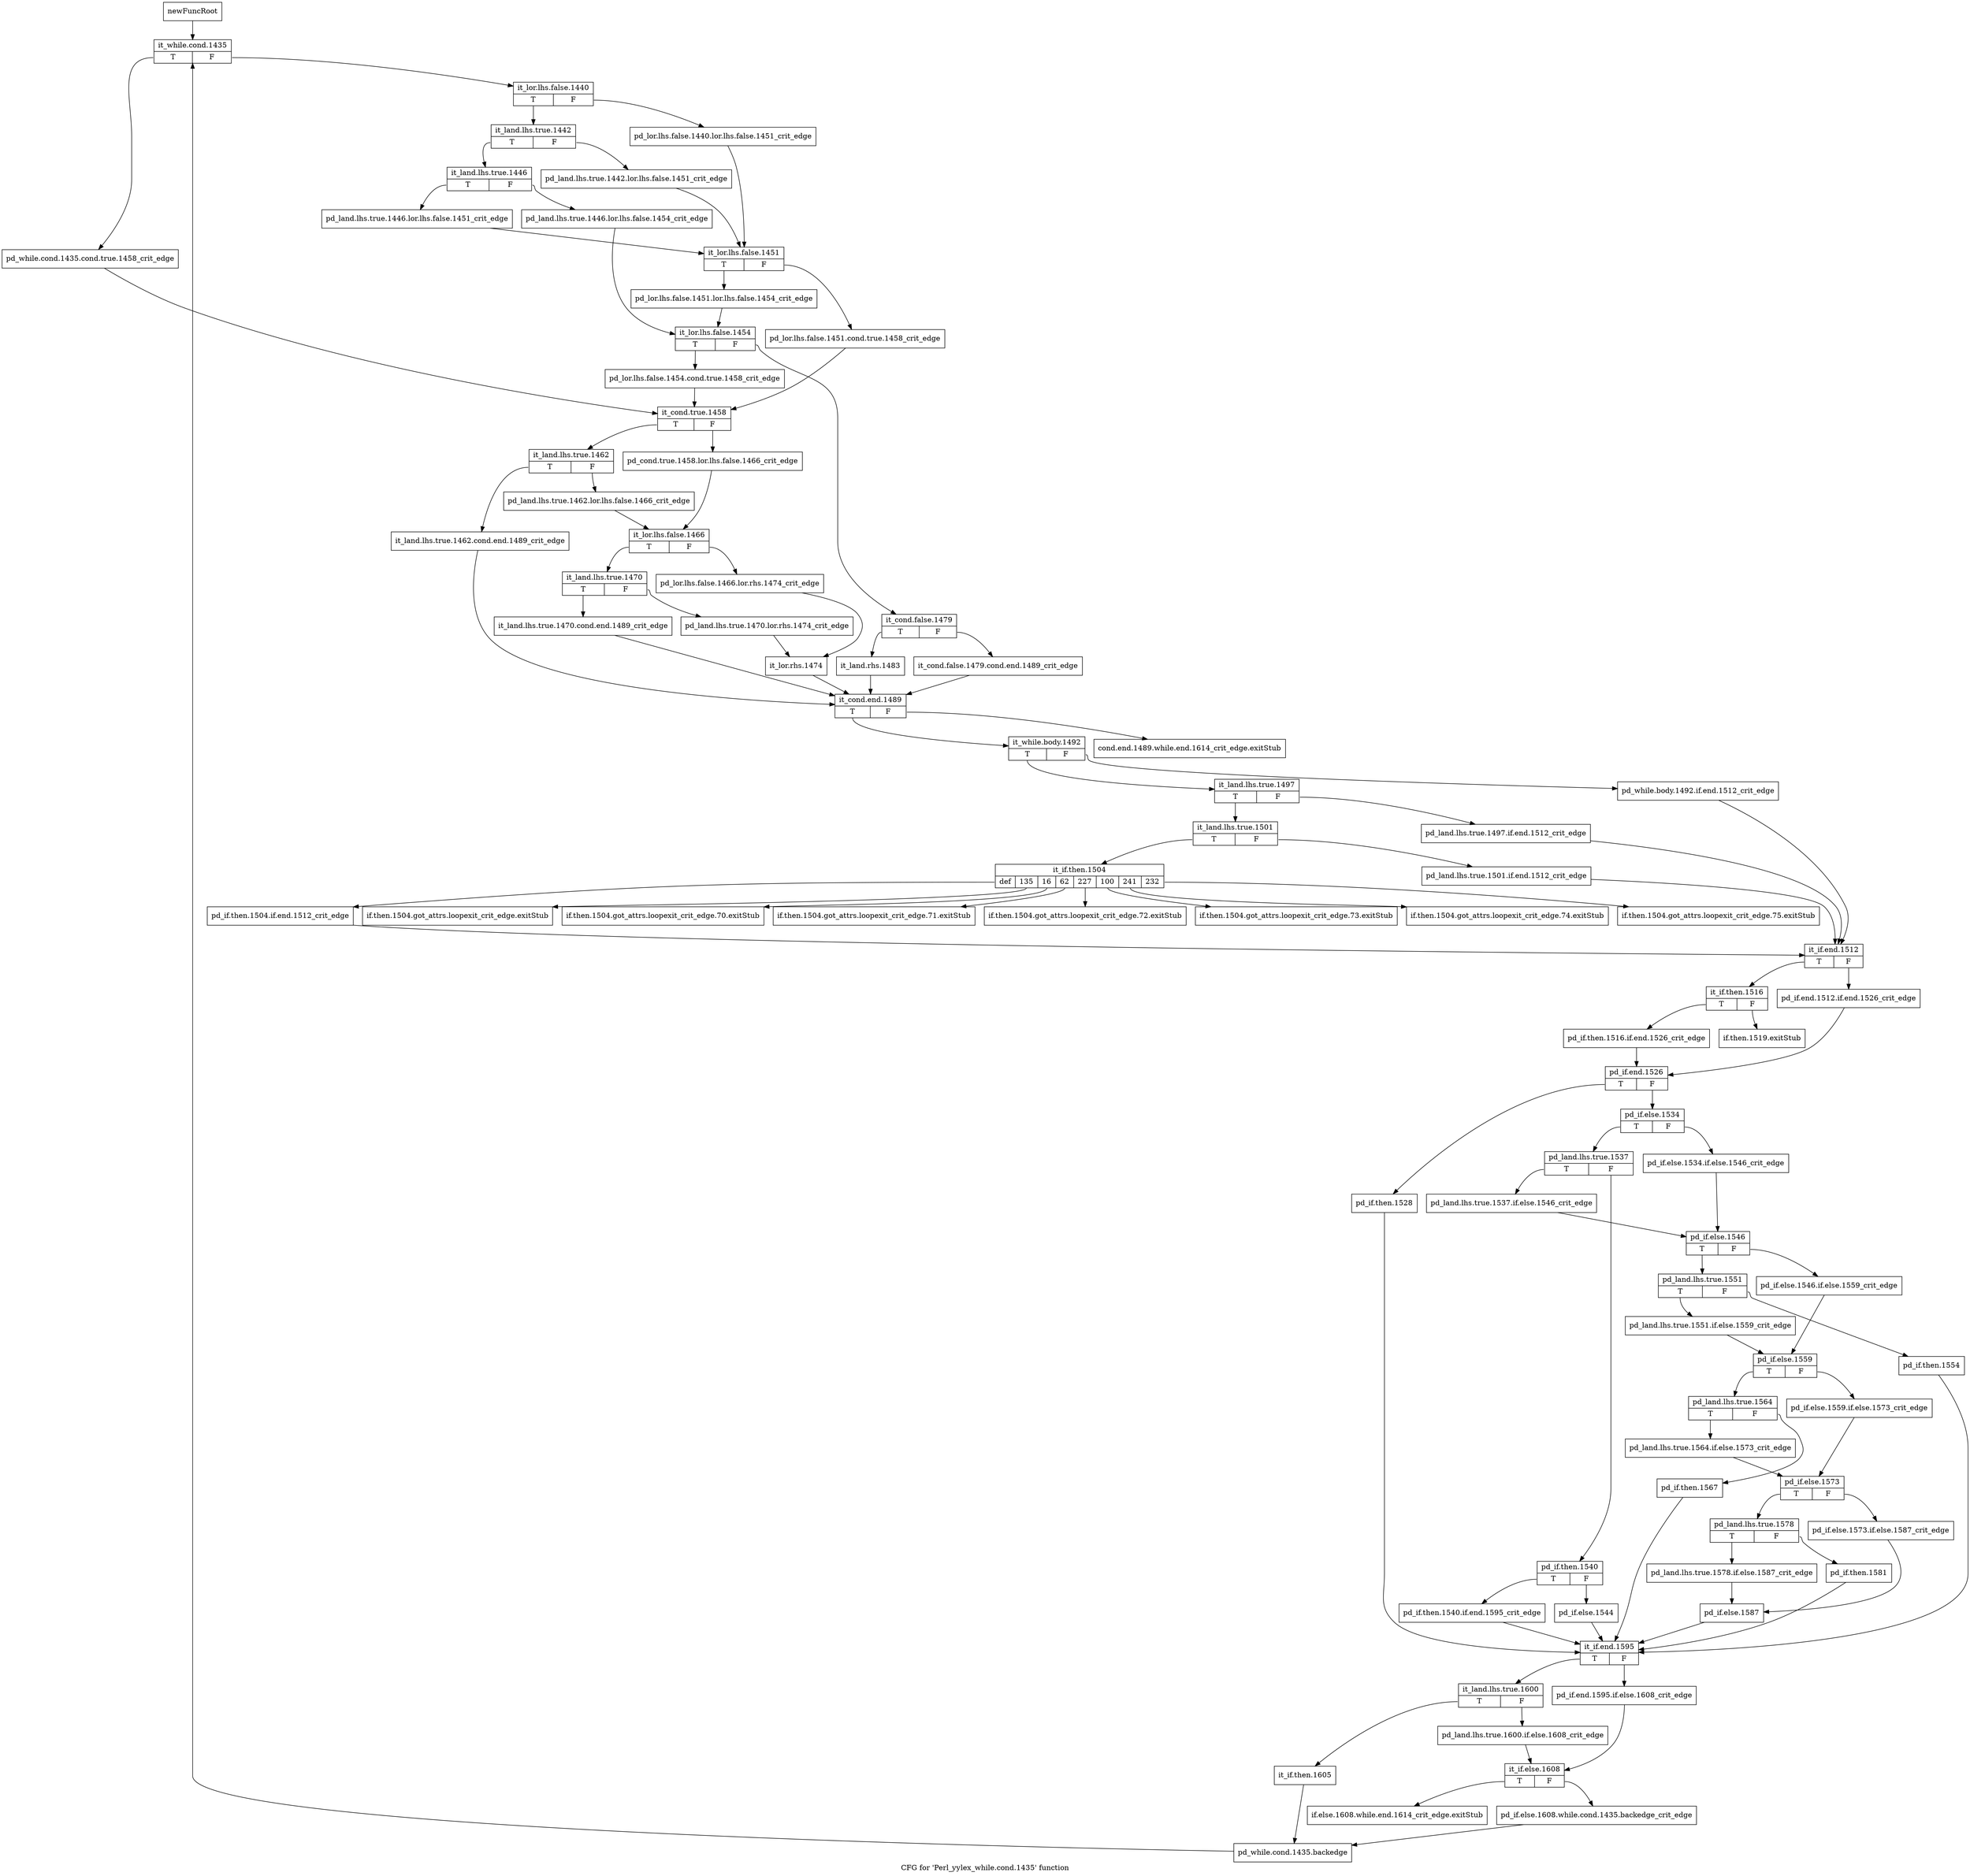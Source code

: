 digraph "CFG for 'Perl_yylex_while.cond.1435' function" {
	label="CFG for 'Perl_yylex_while.cond.1435' function";

	Node0x5545fb0 [shape=record,label="{newFuncRoot}"];
	Node0x5545fb0 -> Node0x555d9e0;
	Node0x555d6c0 [shape=record,label="{cond.end.1489.while.end.1614_crit_edge.exitStub}"];
	Node0x555d710 [shape=record,label="{if.then.1504.got_attrs.loopexit_crit_edge.exitStub}"];
	Node0x555d760 [shape=record,label="{if.then.1504.got_attrs.loopexit_crit_edge.70.exitStub}"];
	Node0x555d7b0 [shape=record,label="{if.then.1504.got_attrs.loopexit_crit_edge.71.exitStub}"];
	Node0x555d800 [shape=record,label="{if.then.1504.got_attrs.loopexit_crit_edge.72.exitStub}"];
	Node0x555d850 [shape=record,label="{if.then.1504.got_attrs.loopexit_crit_edge.73.exitStub}"];
	Node0x555d8a0 [shape=record,label="{if.then.1504.got_attrs.loopexit_crit_edge.74.exitStub}"];
	Node0x555d8f0 [shape=record,label="{if.then.1504.got_attrs.loopexit_crit_edge.75.exitStub}"];
	Node0x555d940 [shape=record,label="{if.then.1519.exitStub}"];
	Node0x555d990 [shape=record,label="{if.else.1608.while.end.1614_crit_edge.exitStub}"];
	Node0x555d9e0 [shape=record,label="{it_while.cond.1435|{<s0>T|<s1>F}}"];
	Node0x555d9e0:s0 -> Node0x555dee0;
	Node0x555d9e0:s1 -> Node0x555da30;
	Node0x555da30 [shape=record,label="{it_lor.lhs.false.1440|{<s0>T|<s1>F}}"];
	Node0x555da30:s0 -> Node0x555dad0;
	Node0x555da30:s1 -> Node0x555da80;
	Node0x555da80 [shape=record,label="{pd_lor.lhs.false.1440.lor.lhs.false.1451_crit_edge}"];
	Node0x555da80 -> Node0x555dc60;
	Node0x555dad0 [shape=record,label="{it_land.lhs.true.1442|{<s0>T|<s1>F}}"];
	Node0x555dad0:s0 -> Node0x555db70;
	Node0x555dad0:s1 -> Node0x555db20;
	Node0x555db20 [shape=record,label="{pd_land.lhs.true.1442.lor.lhs.false.1451_crit_edge}"];
	Node0x555db20 -> Node0x555dc60;
	Node0x555db70 [shape=record,label="{it_land.lhs.true.1446|{<s0>T|<s1>F}}"];
	Node0x555db70:s0 -> Node0x555dc10;
	Node0x555db70:s1 -> Node0x555dbc0;
	Node0x555dbc0 [shape=record,label="{pd_land.lhs.true.1446.lor.lhs.false.1454_crit_edge}"];
	Node0x555dbc0 -> Node0x555dd50;
	Node0x555dc10 [shape=record,label="{pd_land.lhs.true.1446.lor.lhs.false.1451_crit_edge}"];
	Node0x555dc10 -> Node0x555dc60;
	Node0x555dc60 [shape=record,label="{it_lor.lhs.false.1451|{<s0>T|<s1>F}}"];
	Node0x555dc60:s0 -> Node0x555dd00;
	Node0x555dc60:s1 -> Node0x555dcb0;
	Node0x555dcb0 [shape=record,label="{pd_lor.lhs.false.1451.cond.true.1458_crit_edge}"];
	Node0x555dcb0 -> Node0x555df30;
	Node0x555dd00 [shape=record,label="{pd_lor.lhs.false.1451.lor.lhs.false.1454_crit_edge}"];
	Node0x555dd00 -> Node0x555dd50;
	Node0x555dd50 [shape=record,label="{it_lor.lhs.false.1454|{<s0>T|<s1>F}}"];
	Node0x555dd50:s0 -> Node0x555de90;
	Node0x555dd50:s1 -> Node0x555dda0;
	Node0x555dda0 [shape=record,label="{it_cond.false.1479|{<s0>T|<s1>F}}"];
	Node0x555dda0:s0 -> Node0x555de40;
	Node0x555dda0:s1 -> Node0x555ddf0;
	Node0x555ddf0 [shape=record,label="{it_cond.false.1479.cond.end.1489_crit_edge}"];
	Node0x555ddf0 -> Node0x555e2a0;
	Node0x555de40 [shape=record,label="{it_land.rhs.1483}"];
	Node0x555de40 -> Node0x555e2a0;
	Node0x555de90 [shape=record,label="{pd_lor.lhs.false.1454.cond.true.1458_crit_edge}"];
	Node0x555de90 -> Node0x555df30;
	Node0x555dee0 [shape=record,label="{pd_while.cond.1435.cond.true.1458_crit_edge}"];
	Node0x555dee0 -> Node0x555df30;
	Node0x555df30 [shape=record,label="{it_cond.true.1458|{<s0>T|<s1>F}}"];
	Node0x555df30:s0 -> Node0x555dfd0;
	Node0x555df30:s1 -> Node0x555df80;
	Node0x555df80 [shape=record,label="{pd_cond.true.1458.lor.lhs.false.1466_crit_edge}"];
	Node0x555df80 -> Node0x555e070;
	Node0x555dfd0 [shape=record,label="{it_land.lhs.true.1462|{<s0>T|<s1>F}}"];
	Node0x555dfd0:s0 -> Node0x555e250;
	Node0x555dfd0:s1 -> Node0x555e020;
	Node0x555e020 [shape=record,label="{pd_land.lhs.true.1462.lor.lhs.false.1466_crit_edge}"];
	Node0x555e020 -> Node0x555e070;
	Node0x555e070 [shape=record,label="{it_lor.lhs.false.1466|{<s0>T|<s1>F}}"];
	Node0x555e070:s0 -> Node0x555e110;
	Node0x555e070:s1 -> Node0x555e0c0;
	Node0x555e0c0 [shape=record,label="{pd_lor.lhs.false.1466.lor.rhs.1474_crit_edge}"];
	Node0x555e0c0 -> Node0x555e1b0;
	Node0x555e110 [shape=record,label="{it_land.lhs.true.1470|{<s0>T|<s1>F}}"];
	Node0x555e110:s0 -> Node0x555e200;
	Node0x555e110:s1 -> Node0x555e160;
	Node0x555e160 [shape=record,label="{pd_land.lhs.true.1470.lor.rhs.1474_crit_edge}"];
	Node0x555e160 -> Node0x555e1b0;
	Node0x555e1b0 [shape=record,label="{it_lor.rhs.1474}"];
	Node0x555e1b0 -> Node0x555e2a0;
	Node0x555e200 [shape=record,label="{it_land.lhs.true.1470.cond.end.1489_crit_edge}"];
	Node0x555e200 -> Node0x555e2a0;
	Node0x555e250 [shape=record,label="{it_land.lhs.true.1462.cond.end.1489_crit_edge}"];
	Node0x555e250 -> Node0x555e2a0;
	Node0x555e2a0 [shape=record,label="{it_cond.end.1489|{<s0>T|<s1>F}}"];
	Node0x555e2a0:s0 -> Node0x555e2f0;
	Node0x555e2a0:s1 -> Node0x555d6c0;
	Node0x555e2f0 [shape=record,label="{it_while.body.1492|{<s0>T|<s1>F}}"];
	Node0x555e2f0:s0 -> Node0x555e390;
	Node0x555e2f0:s1 -> Node0x555e340;
	Node0x555e340 [shape=record,label="{pd_while.body.1492.if.end.1512_crit_edge}"];
	Node0x555e340 -> Node0x555e570;
	Node0x555e390 [shape=record,label="{it_land.lhs.true.1497|{<s0>T|<s1>F}}"];
	Node0x555e390:s0 -> Node0x555e430;
	Node0x555e390:s1 -> Node0x555e3e0;
	Node0x555e3e0 [shape=record,label="{pd_land.lhs.true.1497.if.end.1512_crit_edge}"];
	Node0x555e3e0 -> Node0x555e570;
	Node0x555e430 [shape=record,label="{it_land.lhs.true.1501|{<s0>T|<s1>F}}"];
	Node0x555e430:s0 -> Node0x555e4d0;
	Node0x555e430:s1 -> Node0x555e480;
	Node0x555e480 [shape=record,label="{pd_land.lhs.true.1501.if.end.1512_crit_edge}"];
	Node0x555e480 -> Node0x555e570;
	Node0x555e4d0 [shape=record,label="{it_if.then.1504|{<s0>def|<s1>135|<s2>16|<s3>62|<s4>227|<s5>100|<s6>241|<s7>232}}"];
	Node0x555e4d0:s0 -> Node0x555e520;
	Node0x555e4d0:s1 -> Node0x555d710;
	Node0x555e4d0:s2 -> Node0x555d760;
	Node0x555e4d0:s3 -> Node0x555d7b0;
	Node0x555e4d0:s4 -> Node0x555d800;
	Node0x555e4d0:s5 -> Node0x555d850;
	Node0x555e4d0:s6 -> Node0x555d8a0;
	Node0x555e4d0:s7 -> Node0x555d8f0;
	Node0x555e520 [shape=record,label="{pd_if.then.1504.if.end.1512_crit_edge}"];
	Node0x555e520 -> Node0x555e570;
	Node0x555e570 [shape=record,label="{it_if.end.1512|{<s0>T|<s1>F}}"];
	Node0x555e570:s0 -> Node0x555e610;
	Node0x555e570:s1 -> Node0x555e5c0;
	Node0x555e5c0 [shape=record,label="{pd_if.end.1512.if.end.1526_crit_edge}"];
	Node0x555e5c0 -> Node0x555e6b0;
	Node0x555e610 [shape=record,label="{it_if.then.1516|{<s0>T|<s1>F}}"];
	Node0x555e610:s0 -> Node0x555e660;
	Node0x555e610:s1 -> Node0x555d940;
	Node0x555e660 [shape=record,label="{pd_if.then.1516.if.end.1526_crit_edge}"];
	Node0x555e660 -> Node0x555e6b0;
	Node0x555e6b0 [shape=record,label="{pd_if.end.1526|{<s0>T|<s1>F}}"];
	Node0x555e6b0:s0 -> Node0x555ee30;
	Node0x555e6b0:s1 -> Node0x555e700;
	Node0x555e700 [shape=record,label="{pd_if.else.1534|{<s0>T|<s1>F}}"];
	Node0x555e700:s0 -> Node0x555e7a0;
	Node0x555e700:s1 -> Node0x555e750;
	Node0x555e750 [shape=record,label="{pd_if.else.1534.if.else.1546_crit_edge}"];
	Node0x555e750 -> Node0x555e930;
	Node0x555e7a0 [shape=record,label="{pd_land.lhs.true.1537|{<s0>T|<s1>F}}"];
	Node0x555e7a0:s0 -> Node0x555e8e0;
	Node0x555e7a0:s1 -> Node0x555e7f0;
	Node0x555e7f0 [shape=record,label="{pd_if.then.1540|{<s0>T|<s1>F}}"];
	Node0x555e7f0:s0 -> Node0x555e890;
	Node0x555e7f0:s1 -> Node0x555e840;
	Node0x555e840 [shape=record,label="{pd_if.else.1544}"];
	Node0x555e840 -> Node0x555ee80;
	Node0x555e890 [shape=record,label="{pd_if.then.1540.if.end.1595_crit_edge}"];
	Node0x555e890 -> Node0x555ee80;
	Node0x555e8e0 [shape=record,label="{pd_land.lhs.true.1537.if.else.1546_crit_edge}"];
	Node0x555e8e0 -> Node0x555e930;
	Node0x555e930 [shape=record,label="{pd_if.else.1546|{<s0>T|<s1>F}}"];
	Node0x555e930:s0 -> Node0x555e9d0;
	Node0x555e930:s1 -> Node0x555e980;
	Node0x555e980 [shape=record,label="{pd_if.else.1546.if.else.1559_crit_edge}"];
	Node0x555e980 -> Node0x555eac0;
	Node0x555e9d0 [shape=record,label="{pd_land.lhs.true.1551|{<s0>T|<s1>F}}"];
	Node0x555e9d0:s0 -> Node0x555ea70;
	Node0x555e9d0:s1 -> Node0x555ea20;
	Node0x555ea20 [shape=record,label="{pd_if.then.1554}"];
	Node0x555ea20 -> Node0x555ee80;
	Node0x555ea70 [shape=record,label="{pd_land.lhs.true.1551.if.else.1559_crit_edge}"];
	Node0x555ea70 -> Node0x555eac0;
	Node0x555eac0 [shape=record,label="{pd_if.else.1559|{<s0>T|<s1>F}}"];
	Node0x555eac0:s0 -> Node0x555eb60;
	Node0x555eac0:s1 -> Node0x555eb10;
	Node0x555eb10 [shape=record,label="{pd_if.else.1559.if.else.1573_crit_edge}"];
	Node0x555eb10 -> Node0x555ec50;
	Node0x555eb60 [shape=record,label="{pd_land.lhs.true.1564|{<s0>T|<s1>F}}"];
	Node0x555eb60:s0 -> Node0x555ec00;
	Node0x555eb60:s1 -> Node0x555ebb0;
	Node0x555ebb0 [shape=record,label="{pd_if.then.1567}"];
	Node0x555ebb0 -> Node0x555ee80;
	Node0x555ec00 [shape=record,label="{pd_land.lhs.true.1564.if.else.1573_crit_edge}"];
	Node0x555ec00 -> Node0x555ec50;
	Node0x555ec50 [shape=record,label="{pd_if.else.1573|{<s0>T|<s1>F}}"];
	Node0x555ec50:s0 -> Node0x555ecf0;
	Node0x555ec50:s1 -> Node0x555eca0;
	Node0x555eca0 [shape=record,label="{pd_if.else.1573.if.else.1587_crit_edge}"];
	Node0x555eca0 -> Node0x555ede0;
	Node0x555ecf0 [shape=record,label="{pd_land.lhs.true.1578|{<s0>T|<s1>F}}"];
	Node0x555ecf0:s0 -> Node0x555ed90;
	Node0x555ecf0:s1 -> Node0x555ed40;
	Node0x555ed40 [shape=record,label="{pd_if.then.1581}"];
	Node0x555ed40 -> Node0x555ee80;
	Node0x555ed90 [shape=record,label="{pd_land.lhs.true.1578.if.else.1587_crit_edge}"];
	Node0x555ed90 -> Node0x555ede0;
	Node0x555ede0 [shape=record,label="{pd_if.else.1587}"];
	Node0x555ede0 -> Node0x555ee80;
	Node0x555ee30 [shape=record,label="{pd_if.then.1528}"];
	Node0x555ee30 -> Node0x555ee80;
	Node0x555ee80 [shape=record,label="{it_if.end.1595|{<s0>T|<s1>F}}"];
	Node0x555ee80:s0 -> Node0x555ef20;
	Node0x555ee80:s1 -> Node0x555eed0;
	Node0x555eed0 [shape=record,label="{pd_if.end.1595.if.else.1608_crit_edge}"];
	Node0x555eed0 -> Node0x555efc0;
	Node0x555ef20 [shape=record,label="{it_land.lhs.true.1600|{<s0>T|<s1>F}}"];
	Node0x555ef20:s0 -> Node0x555f060;
	Node0x555ef20:s1 -> Node0x555ef70;
	Node0x555ef70 [shape=record,label="{pd_land.lhs.true.1600.if.else.1608_crit_edge}"];
	Node0x555ef70 -> Node0x555efc0;
	Node0x555efc0 [shape=record,label="{it_if.else.1608|{<s0>T|<s1>F}}"];
	Node0x555efc0:s0 -> Node0x555d990;
	Node0x555efc0:s1 -> Node0x555f010;
	Node0x555f010 [shape=record,label="{pd_if.else.1608.while.cond.1435.backedge_crit_edge}"];
	Node0x555f010 -> Node0x555f0b0;
	Node0x555f060 [shape=record,label="{it_if.then.1605}"];
	Node0x555f060 -> Node0x555f0b0;
	Node0x555f0b0 [shape=record,label="{pd_while.cond.1435.backedge}"];
	Node0x555f0b0 -> Node0x555d9e0;
}
